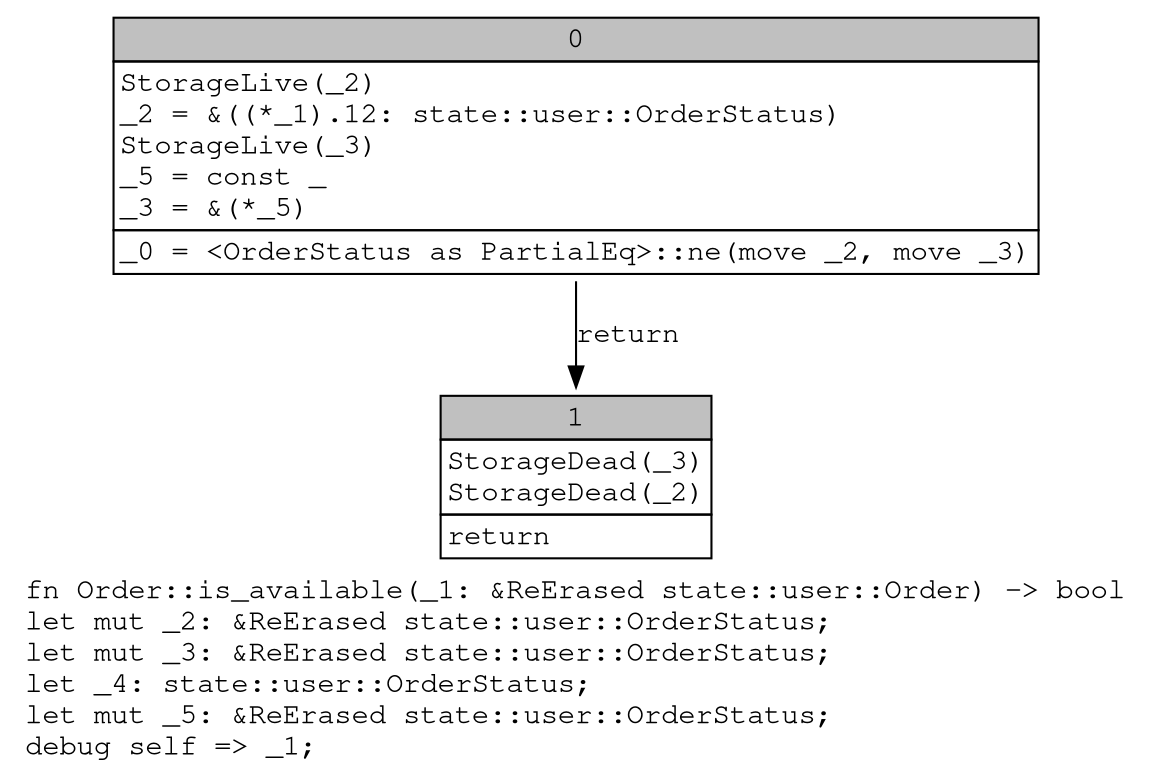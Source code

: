 digraph Mir_0_4397 {
    graph [fontname="Courier, monospace"];
    node [fontname="Courier, monospace"];
    edge [fontname="Courier, monospace"];
    label=<fn Order::is_available(_1: &amp;ReErased state::user::Order) -&gt; bool<br align="left"/>let mut _2: &amp;ReErased state::user::OrderStatus;<br align="left"/>let mut _3: &amp;ReErased state::user::OrderStatus;<br align="left"/>let _4: state::user::OrderStatus;<br align="left"/>let mut _5: &amp;ReErased state::user::OrderStatus;<br align="left"/>debug self =&gt; _1;<br align="left"/>>;
    bb0__0_4397 [shape="none", label=<<table border="0" cellborder="1" cellspacing="0"><tr><td bgcolor="gray" align="center" colspan="1">0</td></tr><tr><td align="left" balign="left">StorageLive(_2)<br/>_2 = &amp;((*_1).12: state::user::OrderStatus)<br/>StorageLive(_3)<br/>_5 = const _<br/>_3 = &amp;(*_5)<br/></td></tr><tr><td align="left">_0 = &lt;OrderStatus as PartialEq&gt;::ne(move _2, move _3)</td></tr></table>>];
    bb1__0_4397 [shape="none", label=<<table border="0" cellborder="1" cellspacing="0"><tr><td bgcolor="gray" align="center" colspan="1">1</td></tr><tr><td align="left" balign="left">StorageDead(_3)<br/>StorageDead(_2)<br/></td></tr><tr><td align="left">return</td></tr></table>>];
    bb0__0_4397 -> bb1__0_4397 [label="return"];
}

